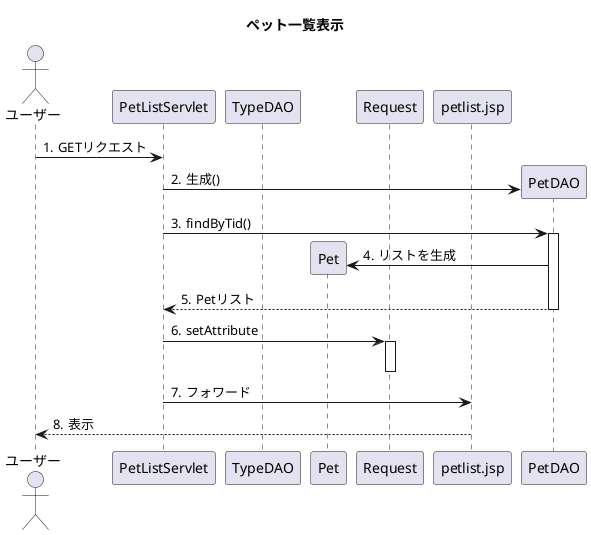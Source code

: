 @startuml
title ペット一覧表示
actor ユーザー
participant PetListServlet
participant TypeDAO
participant Pet
participant Request
participant petlist.jsp
autonumber "#."

ユーザー->PetListServlet:GETリクエスト
PetListServlet->PetDAO**:生成()
PetListServlet->PetDAO++:findByTid()
PetDAO->Pet**:リストを生成
PetDAO-->PetListServlet--:Petリスト
PetListServlet->Request++:setAttribute
Request--
PetListServlet->petlist.jsp:フォワード
petlist.jsp-->ユーザー:表示

@enduml